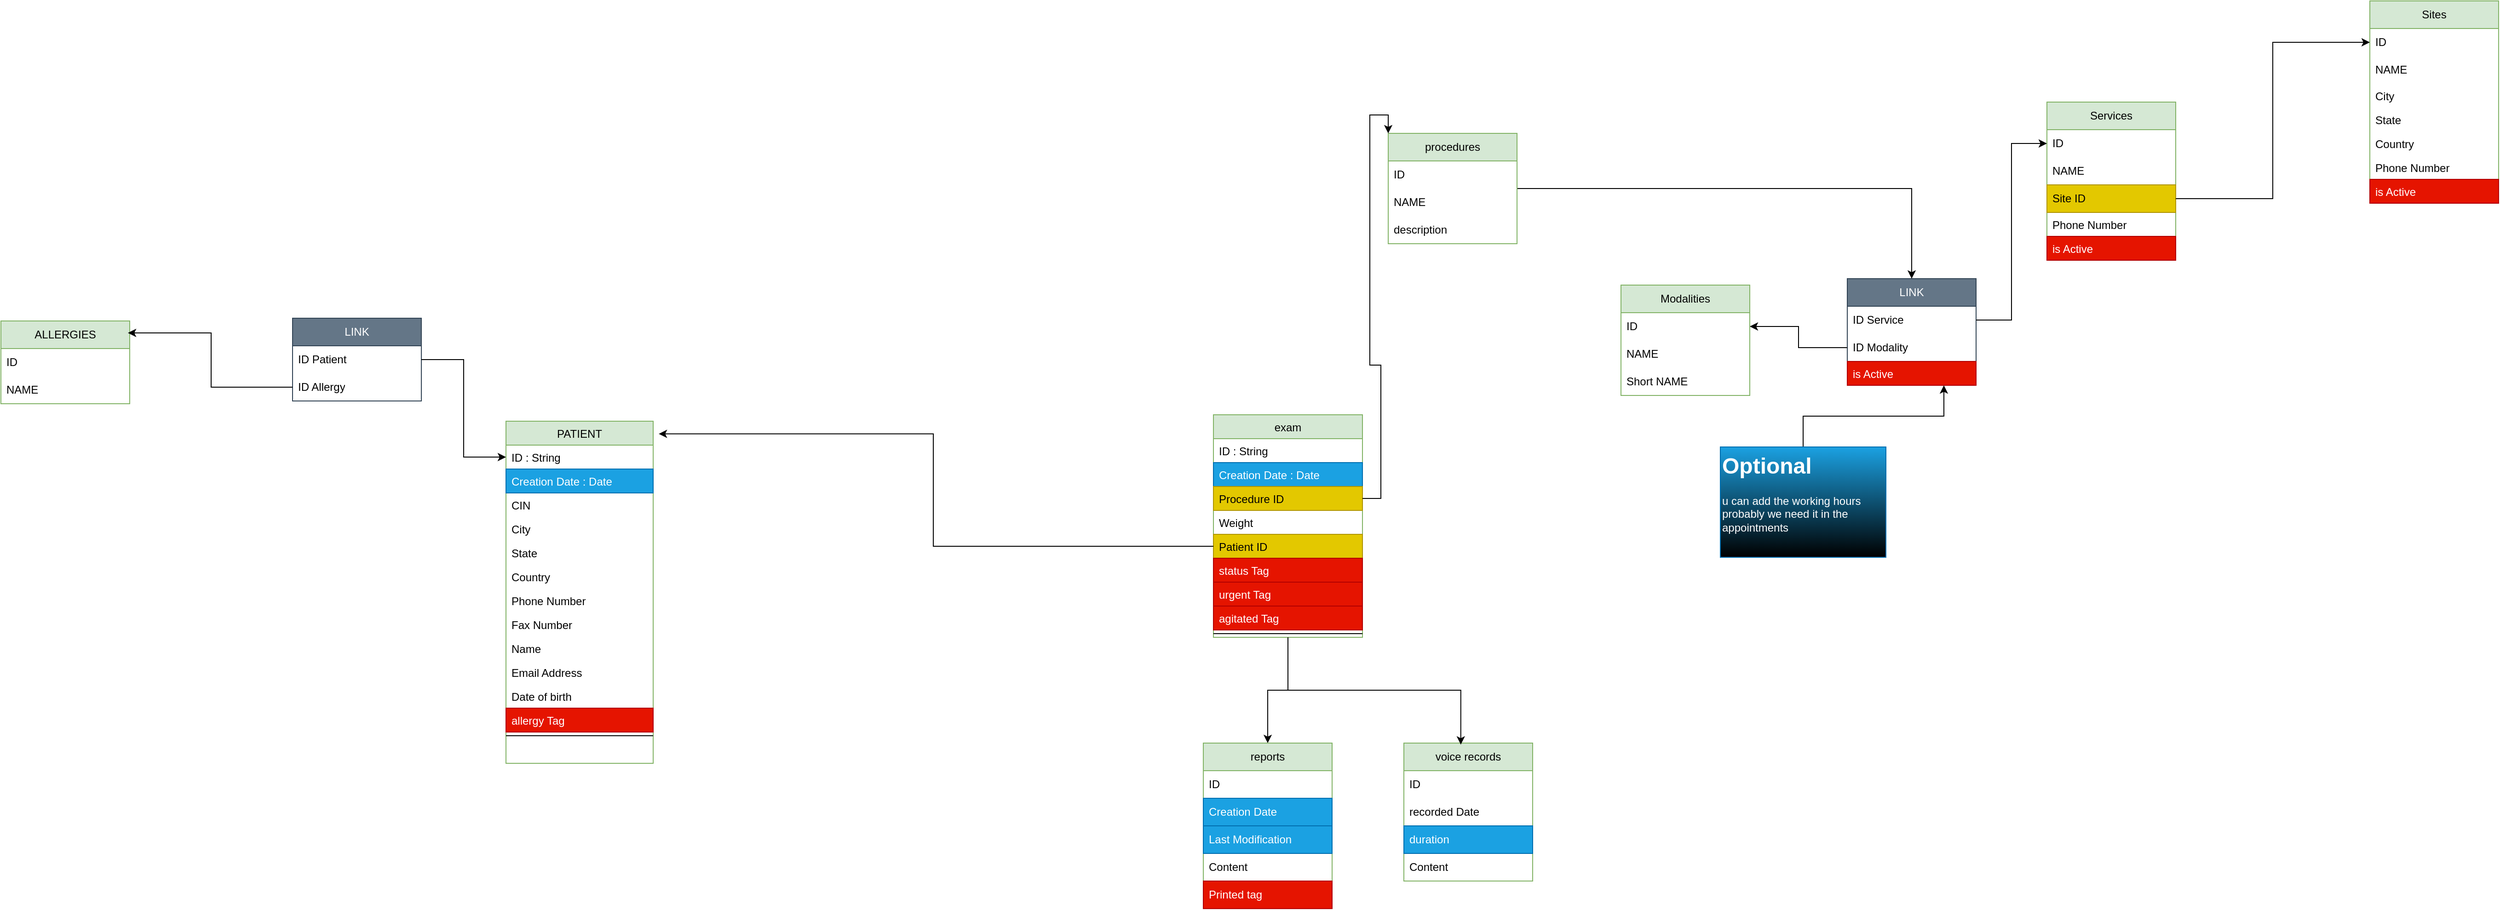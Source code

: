 <mxfile version="24.5.5" type="github">
  <diagram id="C5RBs43oDa-KdzZeNtuy" name="Page-1">
    <mxGraphModel dx="3215" dy="863" grid="0" gridSize="10" guides="1" tooltips="1" connect="1" arrows="1" fold="1" page="0" pageScale="1" pageWidth="827" pageHeight="1169" background="#ffffff" math="0" shadow="0">
      <root>
        <mxCell id="WIyWlLk6GJQsqaUBKTNV-0" />
        <mxCell id="WIyWlLk6GJQsqaUBKTNV-1" parent="WIyWlLk6GJQsqaUBKTNV-0" />
        <mxCell id="zkfFHV4jXpPFQw0GAbJ--17" value="PATIENT" style="swimlane;fontStyle=0;align=center;verticalAlign=top;childLayout=stackLayout;horizontal=1;startSize=26;horizontalStack=0;resizeParent=1;resizeLast=0;collapsible=1;marginBottom=0;rounded=0;shadow=0;strokeWidth=1;fillColor=#d5e8d4;strokeColor=#82b366;gradientColor=none;swimlaneFillColor=none;glass=0;" parent="WIyWlLk6GJQsqaUBKTNV-1" vertex="1">
          <mxGeometry x="-1833" y="329" width="160" height="372" as="geometry">
            <mxRectangle x="550" y="140" width="160" height="26" as="alternateBounds" />
          </mxGeometry>
        </mxCell>
        <mxCell id="zkfFHV4jXpPFQw0GAbJ--18" value="ID : String" style="text;align=left;verticalAlign=top;spacingLeft=4;spacingRight=4;overflow=hidden;rotatable=0;points=[[0,0.5],[1,0.5]];portConstraint=eastwest;" parent="zkfFHV4jXpPFQw0GAbJ--17" vertex="1">
          <mxGeometry y="26" width="160" height="26" as="geometry" />
        </mxCell>
        <mxCell id="zkfFHV4jXpPFQw0GAbJ--21" value="Creation Date : Date" style="text;align=left;verticalAlign=top;spacingLeft=4;spacingRight=4;overflow=hidden;rotatable=0;points=[[0,0.5],[1,0.5]];portConstraint=eastwest;rounded=0;shadow=0;html=0;fillColor=#1ba1e2;fontColor=#ffffff;strokeColor=#006EAF;" parent="zkfFHV4jXpPFQw0GAbJ--17" vertex="1">
          <mxGeometry y="52" width="160" height="26" as="geometry" />
        </mxCell>
        <mxCell id="zkfFHV4jXpPFQw0GAbJ--19" value="CIN" style="text;align=left;verticalAlign=top;spacingLeft=4;spacingRight=4;overflow=hidden;rotatable=0;points=[[0,0.5],[1,0.5]];portConstraint=eastwest;rounded=0;shadow=0;html=0;" parent="zkfFHV4jXpPFQw0GAbJ--17" vertex="1">
          <mxGeometry y="78" width="160" height="26" as="geometry" />
        </mxCell>
        <mxCell id="ZTpw4SSyMW5aXNLGTRIe-4" value="City" style="text;align=left;verticalAlign=top;spacingLeft=4;spacingRight=4;overflow=hidden;rotatable=0;points=[[0,0.5],[1,0.5]];portConstraint=eastwest;rounded=0;shadow=0;html=0;" vertex="1" parent="zkfFHV4jXpPFQw0GAbJ--17">
          <mxGeometry y="104" width="160" height="26" as="geometry" />
        </mxCell>
        <mxCell id="zkfFHV4jXpPFQw0GAbJ--20" value="State" style="text;align=left;verticalAlign=top;spacingLeft=4;spacingRight=4;overflow=hidden;rotatable=0;points=[[0,0.5],[1,0.5]];portConstraint=eastwest;rounded=0;shadow=0;html=0;" parent="zkfFHV4jXpPFQw0GAbJ--17" vertex="1">
          <mxGeometry y="130" width="160" height="26" as="geometry" />
        </mxCell>
        <mxCell id="zkfFHV4jXpPFQw0GAbJ--22" value="Country" style="text;align=left;verticalAlign=top;spacingLeft=4;spacingRight=4;overflow=hidden;rotatable=0;points=[[0,0.5],[1,0.5]];portConstraint=eastwest;rounded=0;shadow=0;html=0;" parent="zkfFHV4jXpPFQw0GAbJ--17" vertex="1">
          <mxGeometry y="156" width="160" height="26" as="geometry" />
        </mxCell>
        <mxCell id="zkfFHV4jXpPFQw0GAbJ--2" value="Phone Number" style="text;align=left;verticalAlign=top;spacingLeft=4;spacingRight=4;overflow=hidden;rotatable=0;points=[[0,0.5],[1,0.5]];portConstraint=eastwest;rounded=0;shadow=0;html=0;" parent="zkfFHV4jXpPFQw0GAbJ--17" vertex="1">
          <mxGeometry y="182" width="160" height="26" as="geometry" />
        </mxCell>
        <mxCell id="ZTpw4SSyMW5aXNLGTRIe-0" value="Fax Number" style="text;align=left;verticalAlign=top;spacingLeft=4;spacingRight=4;overflow=hidden;rotatable=0;points=[[0,0.5],[1,0.5]];portConstraint=eastwest;rounded=0;shadow=0;html=0;" vertex="1" parent="zkfFHV4jXpPFQw0GAbJ--17">
          <mxGeometry y="208" width="160" height="26" as="geometry" />
        </mxCell>
        <mxCell id="zkfFHV4jXpPFQw0GAbJ--1" value="Name" style="text;align=left;verticalAlign=top;spacingLeft=4;spacingRight=4;overflow=hidden;rotatable=0;points=[[0,0.5],[1,0.5]];portConstraint=eastwest;" parent="zkfFHV4jXpPFQw0GAbJ--17" vertex="1">
          <mxGeometry y="234" width="160" height="26" as="geometry" />
        </mxCell>
        <mxCell id="zkfFHV4jXpPFQw0GAbJ--3" value="Email Address" style="text;align=left;verticalAlign=top;spacingLeft=4;spacingRight=4;overflow=hidden;rotatable=0;points=[[0,0.5],[1,0.5]];portConstraint=eastwest;rounded=0;shadow=0;html=0;" parent="zkfFHV4jXpPFQw0GAbJ--17" vertex="1">
          <mxGeometry y="260" width="160" height="26" as="geometry" />
        </mxCell>
        <mxCell id="ZTpw4SSyMW5aXNLGTRIe-1" value="Date of birth" style="text;align=left;verticalAlign=top;spacingLeft=4;spacingRight=4;overflow=hidden;rotatable=0;points=[[0,0.5],[1,0.5]];portConstraint=eastwest;rounded=0;shadow=0;html=0;" vertex="1" parent="zkfFHV4jXpPFQw0GAbJ--17">
          <mxGeometry y="286" width="160" height="26" as="geometry" />
        </mxCell>
        <mxCell id="ZTpw4SSyMW5aXNLGTRIe-3" value="allergy Tag" style="text;align=left;verticalAlign=top;spacingLeft=4;spacingRight=4;overflow=hidden;rotatable=0;points=[[0,0.5],[1,0.5]];portConstraint=eastwest;rounded=0;shadow=0;html=0;fillColor=#e51400;fontColor=#ffffff;strokeColor=#B20000;" vertex="1" parent="zkfFHV4jXpPFQw0GAbJ--17">
          <mxGeometry y="312" width="160" height="26" as="geometry" />
        </mxCell>
        <mxCell id="zkfFHV4jXpPFQw0GAbJ--23" value="" style="line;html=1;strokeWidth=1;align=left;verticalAlign=middle;spacingTop=-1;spacingLeft=3;spacingRight=3;rotatable=0;labelPosition=right;points=[];portConstraint=eastwest;" parent="zkfFHV4jXpPFQw0GAbJ--17" vertex="1">
          <mxGeometry y="338" width="160" height="8" as="geometry" />
        </mxCell>
        <mxCell id="ZTpw4SSyMW5aXNLGTRIe-5" value="ALLERGIES" style="swimlane;fontStyle=0;childLayout=stackLayout;horizontal=1;startSize=30;horizontalStack=0;resizeParent=1;resizeParentMax=0;resizeLast=0;collapsible=1;marginBottom=0;whiteSpace=wrap;html=1;fillColor=#d5e8d4;strokeColor=#82b366;" vertex="1" parent="WIyWlLk6GJQsqaUBKTNV-1">
          <mxGeometry x="-2382" y="220" width="140" height="90" as="geometry" />
        </mxCell>
        <mxCell id="ZTpw4SSyMW5aXNLGTRIe-6" value="ID" style="text;strokeColor=none;fillColor=none;align=left;verticalAlign=middle;spacingLeft=4;spacingRight=4;overflow=hidden;points=[[0,0.5],[1,0.5]];portConstraint=eastwest;rotatable=0;whiteSpace=wrap;html=1;" vertex="1" parent="ZTpw4SSyMW5aXNLGTRIe-5">
          <mxGeometry y="30" width="140" height="30" as="geometry" />
        </mxCell>
        <mxCell id="ZTpw4SSyMW5aXNLGTRIe-7" value="NAME" style="text;strokeColor=none;fillColor=none;align=left;verticalAlign=middle;spacingLeft=4;spacingRight=4;overflow=hidden;points=[[0,0.5],[1,0.5]];portConstraint=eastwest;rotatable=0;whiteSpace=wrap;html=1;" vertex="1" parent="ZTpw4SSyMW5aXNLGTRIe-5">
          <mxGeometry y="60" width="140" height="30" as="geometry" />
        </mxCell>
        <mxCell id="ZTpw4SSyMW5aXNLGTRIe-9" value="LINK" style="swimlane;fontStyle=0;childLayout=stackLayout;horizontal=1;startSize=30;horizontalStack=0;resizeParent=1;resizeParentMax=0;resizeLast=0;collapsible=1;marginBottom=0;whiteSpace=wrap;html=1;fillColor=#647687;strokeColor=#314354;fontColor=#ffffff;" vertex="1" parent="WIyWlLk6GJQsqaUBKTNV-1">
          <mxGeometry x="-2065" y="217" width="140" height="90" as="geometry" />
        </mxCell>
        <mxCell id="ZTpw4SSyMW5aXNLGTRIe-10" value="ID Patient" style="text;strokeColor=none;fillColor=none;align=left;verticalAlign=middle;spacingLeft=4;spacingRight=4;overflow=hidden;points=[[0,0.5],[1,0.5]];portConstraint=eastwest;rotatable=0;whiteSpace=wrap;html=1;" vertex="1" parent="ZTpw4SSyMW5aXNLGTRIe-9">
          <mxGeometry y="30" width="140" height="30" as="geometry" />
        </mxCell>
        <mxCell id="ZTpw4SSyMW5aXNLGTRIe-11" value="ID Allergy" style="text;strokeColor=none;fillColor=none;align=left;verticalAlign=middle;spacingLeft=4;spacingRight=4;overflow=hidden;points=[[0,0.5],[1,0.5]];portConstraint=eastwest;rotatable=0;whiteSpace=wrap;html=1;" vertex="1" parent="ZTpw4SSyMW5aXNLGTRIe-9">
          <mxGeometry y="60" width="140" height="30" as="geometry" />
        </mxCell>
        <mxCell id="ZTpw4SSyMW5aXNLGTRIe-12" style="edgeStyle=orthogonalEdgeStyle;rounded=0;orthogonalLoop=1;jettySize=auto;html=1;entryX=0;entryY=0.5;entryDx=0;entryDy=0;" edge="1" parent="WIyWlLk6GJQsqaUBKTNV-1" source="ZTpw4SSyMW5aXNLGTRIe-10" target="zkfFHV4jXpPFQw0GAbJ--18">
          <mxGeometry relative="1" as="geometry" />
        </mxCell>
        <mxCell id="ZTpw4SSyMW5aXNLGTRIe-13" style="edgeStyle=orthogonalEdgeStyle;rounded=0;orthogonalLoop=1;jettySize=auto;html=1;entryX=0.986;entryY=0.144;entryDx=0;entryDy=0;entryPerimeter=0;" edge="1" parent="WIyWlLk6GJQsqaUBKTNV-1" source="ZTpw4SSyMW5aXNLGTRIe-11" target="ZTpw4SSyMW5aXNLGTRIe-5">
          <mxGeometry relative="1" as="geometry" />
        </mxCell>
        <mxCell id="ZTpw4SSyMW5aXNLGTRIe-14" value="Sites" style="swimlane;fontStyle=0;childLayout=stackLayout;horizontal=1;startSize=30;horizontalStack=0;resizeParent=1;resizeParentMax=0;resizeLast=0;collapsible=1;marginBottom=0;whiteSpace=wrap;html=1;fillColor=#d5e8d4;strokeColor=#82b366;" vertex="1" parent="WIyWlLk6GJQsqaUBKTNV-1">
          <mxGeometry x="193" y="-128" width="140" height="220" as="geometry" />
        </mxCell>
        <mxCell id="ZTpw4SSyMW5aXNLGTRIe-15" value="ID" style="text;strokeColor=none;fillColor=none;align=left;verticalAlign=middle;spacingLeft=4;spacingRight=4;overflow=hidden;points=[[0,0.5],[1,0.5]];portConstraint=eastwest;rotatable=0;whiteSpace=wrap;html=1;" vertex="1" parent="ZTpw4SSyMW5aXNLGTRIe-14">
          <mxGeometry y="30" width="140" height="30" as="geometry" />
        </mxCell>
        <mxCell id="ZTpw4SSyMW5aXNLGTRIe-16" value="NAME" style="text;strokeColor=none;fillColor=none;align=left;verticalAlign=middle;spacingLeft=4;spacingRight=4;overflow=hidden;points=[[0,0.5],[1,0.5]];portConstraint=eastwest;rotatable=0;whiteSpace=wrap;html=1;" vertex="1" parent="ZTpw4SSyMW5aXNLGTRIe-14">
          <mxGeometry y="60" width="140" height="30" as="geometry" />
        </mxCell>
        <mxCell id="ZTpw4SSyMW5aXNLGTRIe-21" value="City" style="text;align=left;verticalAlign=top;spacingLeft=4;spacingRight=4;overflow=hidden;rotatable=0;points=[[0,0.5],[1,0.5]];portConstraint=eastwest;rounded=0;shadow=0;html=0;" vertex="1" parent="ZTpw4SSyMW5aXNLGTRIe-14">
          <mxGeometry y="90" width="140" height="26" as="geometry" />
        </mxCell>
        <mxCell id="ZTpw4SSyMW5aXNLGTRIe-22" value="State" style="text;align=left;verticalAlign=top;spacingLeft=4;spacingRight=4;overflow=hidden;rotatable=0;points=[[0,0.5],[1,0.5]];portConstraint=eastwest;rounded=0;shadow=0;html=0;" vertex="1" parent="ZTpw4SSyMW5aXNLGTRIe-14">
          <mxGeometry y="116" width="140" height="26" as="geometry" />
        </mxCell>
        <mxCell id="ZTpw4SSyMW5aXNLGTRIe-25" value="Country&#xa;" style="text;align=left;verticalAlign=top;spacingLeft=4;spacingRight=4;overflow=hidden;rotatable=0;points=[[0,0.5],[1,0.5]];portConstraint=eastwest;rounded=0;shadow=0;html=0;" vertex="1" parent="ZTpw4SSyMW5aXNLGTRIe-14">
          <mxGeometry y="142" width="140" height="26" as="geometry" />
        </mxCell>
        <mxCell id="ZTpw4SSyMW5aXNLGTRIe-23" value="Phone Number" style="text;align=left;verticalAlign=top;spacingLeft=4;spacingRight=4;overflow=hidden;rotatable=0;points=[[0,0.5],[1,0.5]];portConstraint=eastwest;rounded=0;shadow=0;html=0;" vertex="1" parent="ZTpw4SSyMW5aXNLGTRIe-14">
          <mxGeometry y="168" width="140" height="26" as="geometry" />
        </mxCell>
        <mxCell id="ZTpw4SSyMW5aXNLGTRIe-26" value="is Active" style="text;align=left;verticalAlign=top;spacingLeft=4;spacingRight=4;overflow=hidden;rotatable=0;points=[[0,0.5],[1,0.5]];portConstraint=eastwest;rounded=0;shadow=0;html=0;fillColor=#e51400;fontColor=#ffffff;strokeColor=#B20000;" vertex="1" parent="ZTpw4SSyMW5aXNLGTRIe-14">
          <mxGeometry y="194" width="140" height="26" as="geometry" />
        </mxCell>
        <mxCell id="ZTpw4SSyMW5aXNLGTRIe-27" value="Services" style="swimlane;fontStyle=0;childLayout=stackLayout;horizontal=1;startSize=30;horizontalStack=0;resizeParent=1;resizeParentMax=0;resizeLast=0;collapsible=1;marginBottom=0;whiteSpace=wrap;html=1;fillColor=#d5e8d4;strokeColor=#82b366;" vertex="1" parent="WIyWlLk6GJQsqaUBKTNV-1">
          <mxGeometry x="-158" y="-18" width="140" height="172" as="geometry" />
        </mxCell>
        <mxCell id="ZTpw4SSyMW5aXNLGTRIe-28" value="ID" style="text;strokeColor=none;fillColor=none;align=left;verticalAlign=middle;spacingLeft=4;spacingRight=4;overflow=hidden;points=[[0,0.5],[1,0.5]];portConstraint=eastwest;rotatable=0;whiteSpace=wrap;html=1;" vertex="1" parent="ZTpw4SSyMW5aXNLGTRIe-27">
          <mxGeometry y="30" width="140" height="30" as="geometry" />
        </mxCell>
        <mxCell id="ZTpw4SSyMW5aXNLGTRIe-29" value="NAME" style="text;strokeColor=none;fillColor=none;align=left;verticalAlign=middle;spacingLeft=4;spacingRight=4;overflow=hidden;points=[[0,0.5],[1,0.5]];portConstraint=eastwest;rotatable=0;whiteSpace=wrap;html=1;" vertex="1" parent="ZTpw4SSyMW5aXNLGTRIe-27">
          <mxGeometry y="60" width="140" height="30" as="geometry" />
        </mxCell>
        <mxCell id="ZTpw4SSyMW5aXNLGTRIe-35" value="Site ID" style="text;strokeColor=#B09500;fillColor=#e3c800;align=left;verticalAlign=middle;spacingLeft=4;spacingRight=4;overflow=hidden;points=[[0,0.5],[1,0.5]];portConstraint=eastwest;rotatable=0;whiteSpace=wrap;html=1;fontColor=#000000;" vertex="1" parent="ZTpw4SSyMW5aXNLGTRIe-27">
          <mxGeometry y="90" width="140" height="30" as="geometry" />
        </mxCell>
        <mxCell id="ZTpw4SSyMW5aXNLGTRIe-33" value="Phone Number" style="text;align=left;verticalAlign=top;spacingLeft=4;spacingRight=4;overflow=hidden;rotatable=0;points=[[0,0.5],[1,0.5]];portConstraint=eastwest;rounded=0;shadow=0;html=0;" vertex="1" parent="ZTpw4SSyMW5aXNLGTRIe-27">
          <mxGeometry y="120" width="140" height="26" as="geometry" />
        </mxCell>
        <mxCell id="ZTpw4SSyMW5aXNLGTRIe-34" value="is Active" style="text;align=left;verticalAlign=top;spacingLeft=4;spacingRight=4;overflow=hidden;rotatable=0;points=[[0,0.5],[1,0.5]];portConstraint=eastwest;rounded=0;shadow=0;html=0;fillColor=#e51400;fontColor=#ffffff;strokeColor=#B20000;" vertex="1" parent="ZTpw4SSyMW5aXNLGTRIe-27">
          <mxGeometry y="146" width="140" height="26" as="geometry" />
        </mxCell>
        <mxCell id="ZTpw4SSyMW5aXNLGTRIe-36" style="edgeStyle=orthogonalEdgeStyle;rounded=0;orthogonalLoop=1;jettySize=auto;html=1;entryX=0;entryY=0.5;entryDx=0;entryDy=0;" edge="1" parent="WIyWlLk6GJQsqaUBKTNV-1" source="ZTpw4SSyMW5aXNLGTRIe-35" target="ZTpw4SSyMW5aXNLGTRIe-15">
          <mxGeometry relative="1" as="geometry" />
        </mxCell>
        <mxCell id="ZTpw4SSyMW5aXNLGTRIe-37" value="Modalities" style="swimlane;fontStyle=0;childLayout=stackLayout;horizontal=1;startSize=30;horizontalStack=0;resizeParent=1;resizeParentMax=0;resizeLast=0;collapsible=1;marginBottom=0;whiteSpace=wrap;html=1;fillColor=#d5e8d4;strokeColor=#82b366;" vertex="1" parent="WIyWlLk6GJQsqaUBKTNV-1">
          <mxGeometry x="-621" y="181" width="140" height="120" as="geometry" />
        </mxCell>
        <mxCell id="ZTpw4SSyMW5aXNLGTRIe-38" value="ID" style="text;strokeColor=none;fillColor=none;align=left;verticalAlign=middle;spacingLeft=4;spacingRight=4;overflow=hidden;points=[[0,0.5],[1,0.5]];portConstraint=eastwest;rotatable=0;whiteSpace=wrap;html=1;" vertex="1" parent="ZTpw4SSyMW5aXNLGTRIe-37">
          <mxGeometry y="30" width="140" height="30" as="geometry" />
        </mxCell>
        <mxCell id="ZTpw4SSyMW5aXNLGTRIe-39" value="NAME" style="text;strokeColor=none;fillColor=none;align=left;verticalAlign=middle;spacingLeft=4;spacingRight=4;overflow=hidden;points=[[0,0.5],[1,0.5]];portConstraint=eastwest;rotatable=0;whiteSpace=wrap;html=1;" vertex="1" parent="ZTpw4SSyMW5aXNLGTRIe-37">
          <mxGeometry y="60" width="140" height="30" as="geometry" />
        </mxCell>
        <mxCell id="ZTpw4SSyMW5aXNLGTRIe-40" value="Short NAME" style="text;strokeColor=none;fillColor=none;align=left;verticalAlign=middle;spacingLeft=4;spacingRight=4;overflow=hidden;points=[[0,0.5],[1,0.5]];portConstraint=eastwest;rotatable=0;whiteSpace=wrap;html=1;" vertex="1" parent="ZTpw4SSyMW5aXNLGTRIe-37">
          <mxGeometry y="90" width="140" height="30" as="geometry" />
        </mxCell>
        <mxCell id="ZTpw4SSyMW5aXNLGTRIe-41" value="LINK" style="swimlane;fontStyle=0;childLayout=stackLayout;horizontal=1;startSize=30;horizontalStack=0;resizeParent=1;resizeParentMax=0;resizeLast=0;collapsible=1;marginBottom=0;whiteSpace=wrap;html=1;fillColor=#647687;strokeColor=#314354;fontColor=#ffffff;" vertex="1" parent="WIyWlLk6GJQsqaUBKTNV-1">
          <mxGeometry x="-375" y="174" width="140" height="116" as="geometry" />
        </mxCell>
        <mxCell id="ZTpw4SSyMW5aXNLGTRIe-42" value="ID Service" style="text;strokeColor=none;fillColor=none;align=left;verticalAlign=middle;spacingLeft=4;spacingRight=4;overflow=hidden;points=[[0,0.5],[1,0.5]];portConstraint=eastwest;rotatable=0;whiteSpace=wrap;html=1;" vertex="1" parent="ZTpw4SSyMW5aXNLGTRIe-41">
          <mxGeometry y="30" width="140" height="30" as="geometry" />
        </mxCell>
        <mxCell id="ZTpw4SSyMW5aXNLGTRIe-43" value="ID Modality" style="text;strokeColor=none;fillColor=none;align=left;verticalAlign=middle;spacingLeft=4;spacingRight=4;overflow=hidden;points=[[0,0.5],[1,0.5]];portConstraint=eastwest;rotatable=0;whiteSpace=wrap;html=1;" vertex="1" parent="ZTpw4SSyMW5aXNLGTRIe-41">
          <mxGeometry y="60" width="140" height="30" as="geometry" />
        </mxCell>
        <mxCell id="ZTpw4SSyMW5aXNLGTRIe-46" value="is Active" style="text;align=left;verticalAlign=top;spacingLeft=4;spacingRight=4;overflow=hidden;rotatable=0;points=[[0,0.5],[1,0.5]];portConstraint=eastwest;rounded=0;shadow=0;html=0;fillColor=#e51400;fontColor=#ffffff;strokeColor=#B20000;" vertex="1" parent="ZTpw4SSyMW5aXNLGTRIe-41">
          <mxGeometry y="90" width="140" height="26" as="geometry" />
        </mxCell>
        <mxCell id="ZTpw4SSyMW5aXNLGTRIe-44" style="edgeStyle=orthogonalEdgeStyle;rounded=0;orthogonalLoop=1;jettySize=auto;html=1;entryX=0;entryY=0.5;entryDx=0;entryDy=0;" edge="1" parent="WIyWlLk6GJQsqaUBKTNV-1" source="ZTpw4SSyMW5aXNLGTRIe-42" target="ZTpw4SSyMW5aXNLGTRIe-28">
          <mxGeometry relative="1" as="geometry" />
        </mxCell>
        <mxCell id="ZTpw4SSyMW5aXNLGTRIe-45" style="edgeStyle=orthogonalEdgeStyle;rounded=0;orthogonalLoop=1;jettySize=auto;html=1;entryX=1;entryY=0.5;entryDx=0;entryDy=0;" edge="1" parent="WIyWlLk6GJQsqaUBKTNV-1" source="ZTpw4SSyMW5aXNLGTRIe-43" target="ZTpw4SSyMW5aXNLGTRIe-38">
          <mxGeometry relative="1" as="geometry" />
        </mxCell>
        <mxCell id="ZTpw4SSyMW5aXNLGTRIe-49" style="edgeStyle=orthogonalEdgeStyle;rounded=0;orthogonalLoop=1;jettySize=auto;html=1;entryX=0.75;entryY=1;entryDx=0;entryDy=0;" edge="1" parent="WIyWlLk6GJQsqaUBKTNV-1" source="ZTpw4SSyMW5aXNLGTRIe-48" target="ZTpw4SSyMW5aXNLGTRIe-41">
          <mxGeometry relative="1" as="geometry" />
        </mxCell>
        <mxCell id="ZTpw4SSyMW5aXNLGTRIe-48" value="&lt;h1 style=&quot;margin-top: 0px;&quot;&gt;Optional&lt;/h1&gt;&lt;p&gt;u can add the working hours probably we need it in the appointments&amp;nbsp;&lt;/p&gt;" style="text;html=1;whiteSpace=wrap;overflow=hidden;rounded=0;fillColor=#1ba1e2;strokeColor=#006EAF;fontColor=#ffffff;gradientColor=default;" vertex="1" parent="WIyWlLk6GJQsqaUBKTNV-1">
          <mxGeometry x="-513" y="357" width="180" height="120" as="geometry" />
        </mxCell>
        <mxCell id="ZTpw4SSyMW5aXNLGTRIe-68" style="edgeStyle=orthogonalEdgeStyle;rounded=0;orthogonalLoop=1;jettySize=auto;html=1;" edge="1" parent="WIyWlLk6GJQsqaUBKTNV-1" source="ZTpw4SSyMW5aXNLGTRIe-64" target="ZTpw4SSyMW5aXNLGTRIe-41">
          <mxGeometry relative="1" as="geometry" />
        </mxCell>
        <mxCell id="ZTpw4SSyMW5aXNLGTRIe-64" value="procedures" style="swimlane;fontStyle=0;childLayout=stackLayout;horizontal=1;startSize=30;horizontalStack=0;resizeParent=1;resizeParentMax=0;resizeLast=0;collapsible=1;marginBottom=0;whiteSpace=wrap;html=1;fillColor=#d5e8d4;strokeColor=#82b366;" vertex="1" parent="WIyWlLk6GJQsqaUBKTNV-1">
          <mxGeometry x="-874" y="16" width="140" height="120" as="geometry" />
        </mxCell>
        <mxCell id="ZTpw4SSyMW5aXNLGTRIe-65" value="ID" style="text;strokeColor=none;fillColor=none;align=left;verticalAlign=middle;spacingLeft=4;spacingRight=4;overflow=hidden;points=[[0,0.5],[1,0.5]];portConstraint=eastwest;rotatable=0;whiteSpace=wrap;html=1;" vertex="1" parent="ZTpw4SSyMW5aXNLGTRIe-64">
          <mxGeometry y="30" width="140" height="30" as="geometry" />
        </mxCell>
        <mxCell id="ZTpw4SSyMW5aXNLGTRIe-66" value="NAME" style="text;strokeColor=none;fillColor=none;align=left;verticalAlign=middle;spacingLeft=4;spacingRight=4;overflow=hidden;points=[[0,0.5],[1,0.5]];portConstraint=eastwest;rotatable=0;whiteSpace=wrap;html=1;" vertex="1" parent="ZTpw4SSyMW5aXNLGTRIe-64">
          <mxGeometry y="60" width="140" height="30" as="geometry" />
        </mxCell>
        <mxCell id="ZTpw4SSyMW5aXNLGTRIe-67" value="description" style="text;strokeColor=none;fillColor=none;align=left;verticalAlign=middle;spacingLeft=4;spacingRight=4;overflow=hidden;points=[[0,0.5],[1,0.5]];portConstraint=eastwest;rotatable=0;whiteSpace=wrap;html=1;" vertex="1" parent="ZTpw4SSyMW5aXNLGTRIe-64">
          <mxGeometry y="90" width="140" height="30" as="geometry" />
        </mxCell>
        <mxCell id="ZTpw4SSyMW5aXNLGTRIe-101" style="edgeStyle=orthogonalEdgeStyle;rounded=0;orthogonalLoop=1;jettySize=auto;html=1;" edge="1" parent="WIyWlLk6GJQsqaUBKTNV-1" source="ZTpw4SSyMW5aXNLGTRIe-69" target="ZTpw4SSyMW5aXNLGTRIe-95">
          <mxGeometry relative="1" as="geometry" />
        </mxCell>
        <mxCell id="ZTpw4SSyMW5aXNLGTRIe-69" value="exam" style="swimlane;fontStyle=0;align=center;verticalAlign=top;childLayout=stackLayout;horizontal=1;startSize=26;horizontalStack=0;resizeParent=1;resizeLast=0;collapsible=1;marginBottom=0;rounded=0;shadow=0;strokeWidth=1;fillColor=#d5e8d4;strokeColor=#82b366;gradientColor=none;swimlaneFillColor=none;glass=0;" vertex="1" parent="WIyWlLk6GJQsqaUBKTNV-1">
          <mxGeometry x="-1064" y="322" width="162" height="242" as="geometry">
            <mxRectangle x="550" y="140" width="160" height="26" as="alternateBounds" />
          </mxGeometry>
        </mxCell>
        <mxCell id="ZTpw4SSyMW5aXNLGTRIe-70" value="ID : String" style="text;align=left;verticalAlign=top;spacingLeft=4;spacingRight=4;overflow=hidden;rotatable=0;points=[[0,0.5],[1,0.5]];portConstraint=eastwest;" vertex="1" parent="ZTpw4SSyMW5aXNLGTRIe-69">
          <mxGeometry y="26" width="162" height="26" as="geometry" />
        </mxCell>
        <mxCell id="ZTpw4SSyMW5aXNLGTRIe-71" value="Creation Date : Date" style="text;align=left;verticalAlign=top;spacingLeft=4;spacingRight=4;overflow=hidden;rotatable=0;points=[[0,0.5],[1,0.5]];portConstraint=eastwest;rounded=0;shadow=0;html=0;fillColor=#1ba1e2;fontColor=#ffffff;strokeColor=#006EAF;" vertex="1" parent="ZTpw4SSyMW5aXNLGTRIe-69">
          <mxGeometry y="52" width="162" height="26" as="geometry" />
        </mxCell>
        <mxCell id="ZTpw4SSyMW5aXNLGTRIe-72" value="Procedure ID" style="text;align=left;verticalAlign=top;spacingLeft=4;spacingRight=4;overflow=hidden;rotatable=0;points=[[0,0.5],[1,0.5]];portConstraint=eastwest;rounded=0;shadow=0;html=0;fillColor=#e3c800;fontColor=#000000;strokeColor=#B09500;" vertex="1" parent="ZTpw4SSyMW5aXNLGTRIe-69">
          <mxGeometry y="78" width="162" height="26" as="geometry" />
        </mxCell>
        <mxCell id="ZTpw4SSyMW5aXNLGTRIe-73" value="Weight" style="text;align=left;verticalAlign=top;spacingLeft=4;spacingRight=4;overflow=hidden;rotatable=0;points=[[0,0.5],[1,0.5]];portConstraint=eastwest;rounded=0;shadow=0;html=0;" vertex="1" parent="ZTpw4SSyMW5aXNLGTRIe-69">
          <mxGeometry y="104" width="162" height="26" as="geometry" />
        </mxCell>
        <mxCell id="ZTpw4SSyMW5aXNLGTRIe-93" value="Patient ID" style="text;align=left;verticalAlign=top;spacingLeft=4;spacingRight=4;overflow=hidden;rotatable=0;points=[[0,0.5],[1,0.5]];portConstraint=eastwest;rounded=0;shadow=0;html=0;fillColor=#e3c800;fontColor=#000000;strokeColor=#B09500;" vertex="1" parent="ZTpw4SSyMW5aXNLGTRIe-69">
          <mxGeometry y="130" width="162" height="26" as="geometry" />
        </mxCell>
        <mxCell id="ZTpw4SSyMW5aXNLGTRIe-81" value="status Tag" style="text;align=left;verticalAlign=top;spacingLeft=4;spacingRight=4;overflow=hidden;rotatable=0;points=[[0,0.5],[1,0.5]];portConstraint=eastwest;rounded=0;shadow=0;html=0;fillColor=#e51400;fontColor=#ffffff;strokeColor=#B20000;" vertex="1" parent="ZTpw4SSyMW5aXNLGTRIe-69">
          <mxGeometry y="156" width="162" height="26" as="geometry" />
        </mxCell>
        <mxCell id="ZTpw4SSyMW5aXNLGTRIe-84" value="urgent Tag" style="text;align=left;verticalAlign=top;spacingLeft=4;spacingRight=4;overflow=hidden;rotatable=0;points=[[0,0.5],[1,0.5]];portConstraint=eastwest;rounded=0;shadow=0;html=0;fillColor=#e51400;fontColor=#ffffff;strokeColor=#B20000;" vertex="1" parent="ZTpw4SSyMW5aXNLGTRIe-69">
          <mxGeometry y="182" width="162" height="26" as="geometry" />
        </mxCell>
        <mxCell id="ZTpw4SSyMW5aXNLGTRIe-85" value="agitated Tag" style="text;align=left;verticalAlign=top;spacingLeft=4;spacingRight=4;overflow=hidden;rotatable=0;points=[[0,0.5],[1,0.5]];portConstraint=eastwest;rounded=0;shadow=0;html=0;fillColor=#e51400;fontColor=#ffffff;strokeColor=#B20000;" vertex="1" parent="ZTpw4SSyMW5aXNLGTRIe-69">
          <mxGeometry y="208" width="162" height="26" as="geometry" />
        </mxCell>
        <mxCell id="ZTpw4SSyMW5aXNLGTRIe-82" value="" style="line;html=1;strokeWidth=1;align=left;verticalAlign=middle;spacingTop=-1;spacingLeft=3;spacingRight=3;rotatable=0;labelPosition=right;points=[];portConstraint=eastwest;" vertex="1" parent="ZTpw4SSyMW5aXNLGTRIe-69">
          <mxGeometry y="234" width="162" height="8" as="geometry" />
        </mxCell>
        <mxCell id="ZTpw4SSyMW5aXNLGTRIe-83" style="edgeStyle=orthogonalEdgeStyle;rounded=0;orthogonalLoop=1;jettySize=auto;html=1;entryX=0;entryY=0;entryDx=0;entryDy=0;" edge="1" parent="WIyWlLk6GJQsqaUBKTNV-1" source="ZTpw4SSyMW5aXNLGTRIe-72" target="ZTpw4SSyMW5aXNLGTRIe-64">
          <mxGeometry relative="1" as="geometry" />
        </mxCell>
        <mxCell id="ZTpw4SSyMW5aXNLGTRIe-94" style="edgeStyle=orthogonalEdgeStyle;rounded=0;orthogonalLoop=1;jettySize=auto;html=1;entryX=1.038;entryY=0.037;entryDx=0;entryDy=0;entryPerimeter=0;" edge="1" parent="WIyWlLk6GJQsqaUBKTNV-1" source="ZTpw4SSyMW5aXNLGTRIe-93" target="zkfFHV4jXpPFQw0GAbJ--17">
          <mxGeometry relative="1" as="geometry" />
        </mxCell>
        <mxCell id="ZTpw4SSyMW5aXNLGTRIe-95" value="reports" style="swimlane;fontStyle=0;childLayout=stackLayout;horizontal=1;startSize=30;horizontalStack=0;resizeParent=1;resizeParentMax=0;resizeLast=0;collapsible=1;marginBottom=0;whiteSpace=wrap;html=1;fillColor=#d5e8d4;strokeColor=#82b366;" vertex="1" parent="WIyWlLk6GJQsqaUBKTNV-1">
          <mxGeometry x="-1075" y="679" width="140" height="180" as="geometry" />
        </mxCell>
        <mxCell id="ZTpw4SSyMW5aXNLGTRIe-96" value="ID" style="text;strokeColor=none;fillColor=none;align=left;verticalAlign=middle;spacingLeft=4;spacingRight=4;overflow=hidden;points=[[0,0.5],[1,0.5]];portConstraint=eastwest;rotatable=0;whiteSpace=wrap;html=1;" vertex="1" parent="ZTpw4SSyMW5aXNLGTRIe-95">
          <mxGeometry y="30" width="140" height="30" as="geometry" />
        </mxCell>
        <mxCell id="ZTpw4SSyMW5aXNLGTRIe-97" value="Creation Date" style="text;strokeColor=#006EAF;fillColor=#1ba1e2;align=left;verticalAlign=middle;spacingLeft=4;spacingRight=4;overflow=hidden;points=[[0,0.5],[1,0.5]];portConstraint=eastwest;rotatable=0;whiteSpace=wrap;html=1;fontColor=#ffffff;" vertex="1" parent="ZTpw4SSyMW5aXNLGTRIe-95">
          <mxGeometry y="60" width="140" height="30" as="geometry" />
        </mxCell>
        <mxCell id="ZTpw4SSyMW5aXNLGTRIe-98" value="Last Modification" style="text;strokeColor=#006EAF;fillColor=#1ba1e2;align=left;verticalAlign=middle;spacingLeft=4;spacingRight=4;overflow=hidden;points=[[0,0.5],[1,0.5]];portConstraint=eastwest;rotatable=0;whiteSpace=wrap;html=1;fontColor=#ffffff;" vertex="1" parent="ZTpw4SSyMW5aXNLGTRIe-95">
          <mxGeometry y="90" width="140" height="30" as="geometry" />
        </mxCell>
        <mxCell id="ZTpw4SSyMW5aXNLGTRIe-100" value="Content" style="text;strokeColor=none;fillColor=none;align=left;verticalAlign=middle;spacingLeft=4;spacingRight=4;overflow=hidden;points=[[0,0.5],[1,0.5]];portConstraint=eastwest;rotatable=0;whiteSpace=wrap;html=1;" vertex="1" parent="ZTpw4SSyMW5aXNLGTRIe-95">
          <mxGeometry y="120" width="140" height="30" as="geometry" />
        </mxCell>
        <mxCell id="ZTpw4SSyMW5aXNLGTRIe-99" value="Printed tag" style="text;strokeColor=#B20000;fillColor=#e51400;align=left;verticalAlign=middle;spacingLeft=4;spacingRight=4;overflow=hidden;points=[[0,0.5],[1,0.5]];portConstraint=eastwest;rotatable=0;whiteSpace=wrap;html=1;fontColor=#ffffff;" vertex="1" parent="ZTpw4SSyMW5aXNLGTRIe-95">
          <mxGeometry y="150" width="140" height="30" as="geometry" />
        </mxCell>
        <mxCell id="ZTpw4SSyMW5aXNLGTRIe-102" value="voice records" style="swimlane;fontStyle=0;childLayout=stackLayout;horizontal=1;startSize=30;horizontalStack=0;resizeParent=1;resizeParentMax=0;resizeLast=0;collapsible=1;marginBottom=0;whiteSpace=wrap;html=1;fillColor=#d5e8d4;strokeColor=#82b366;" vertex="1" parent="WIyWlLk6GJQsqaUBKTNV-1">
          <mxGeometry x="-857" y="679" width="140" height="150" as="geometry" />
        </mxCell>
        <mxCell id="ZTpw4SSyMW5aXNLGTRIe-103" value="ID" style="text;strokeColor=none;fillColor=none;align=left;verticalAlign=middle;spacingLeft=4;spacingRight=4;overflow=hidden;points=[[0,0.5],[1,0.5]];portConstraint=eastwest;rotatable=0;whiteSpace=wrap;html=1;" vertex="1" parent="ZTpw4SSyMW5aXNLGTRIe-102">
          <mxGeometry y="30" width="140" height="30" as="geometry" />
        </mxCell>
        <mxCell id="ZTpw4SSyMW5aXNLGTRIe-104" value="recorded Date" style="text;strokeColor=none;fillColor=none;align=left;verticalAlign=middle;spacingLeft=4;spacingRight=4;overflow=hidden;points=[[0,0.5],[1,0.5]];portConstraint=eastwest;rotatable=0;whiteSpace=wrap;html=1;" vertex="1" parent="ZTpw4SSyMW5aXNLGTRIe-102">
          <mxGeometry y="60" width="140" height="30" as="geometry" />
        </mxCell>
        <mxCell id="ZTpw4SSyMW5aXNLGTRIe-105" value="duration" style="text;strokeColor=#006EAF;fillColor=#1ba1e2;align=left;verticalAlign=middle;spacingLeft=4;spacingRight=4;overflow=hidden;points=[[0,0.5],[1,0.5]];portConstraint=eastwest;rotatable=0;whiteSpace=wrap;html=1;fontColor=#ffffff;" vertex="1" parent="ZTpw4SSyMW5aXNLGTRIe-102">
          <mxGeometry y="90" width="140" height="30" as="geometry" />
        </mxCell>
        <mxCell id="ZTpw4SSyMW5aXNLGTRIe-106" value="Content" style="text;strokeColor=none;fillColor=none;align=left;verticalAlign=middle;spacingLeft=4;spacingRight=4;overflow=hidden;points=[[0,0.5],[1,0.5]];portConstraint=eastwest;rotatable=0;whiteSpace=wrap;html=1;" vertex="1" parent="ZTpw4SSyMW5aXNLGTRIe-102">
          <mxGeometry y="120" width="140" height="30" as="geometry" />
        </mxCell>
        <mxCell id="ZTpw4SSyMW5aXNLGTRIe-109" style="edgeStyle=orthogonalEdgeStyle;rounded=0;orthogonalLoop=1;jettySize=auto;html=1;exitX=0.5;exitY=1;exitDx=0;exitDy=0;entryX=0.442;entryY=0.011;entryDx=0;entryDy=0;entryPerimeter=0;" edge="1" parent="WIyWlLk6GJQsqaUBKTNV-1" source="ZTpw4SSyMW5aXNLGTRIe-69" target="ZTpw4SSyMW5aXNLGTRIe-102">
          <mxGeometry relative="1" as="geometry" />
        </mxCell>
      </root>
    </mxGraphModel>
  </diagram>
</mxfile>
